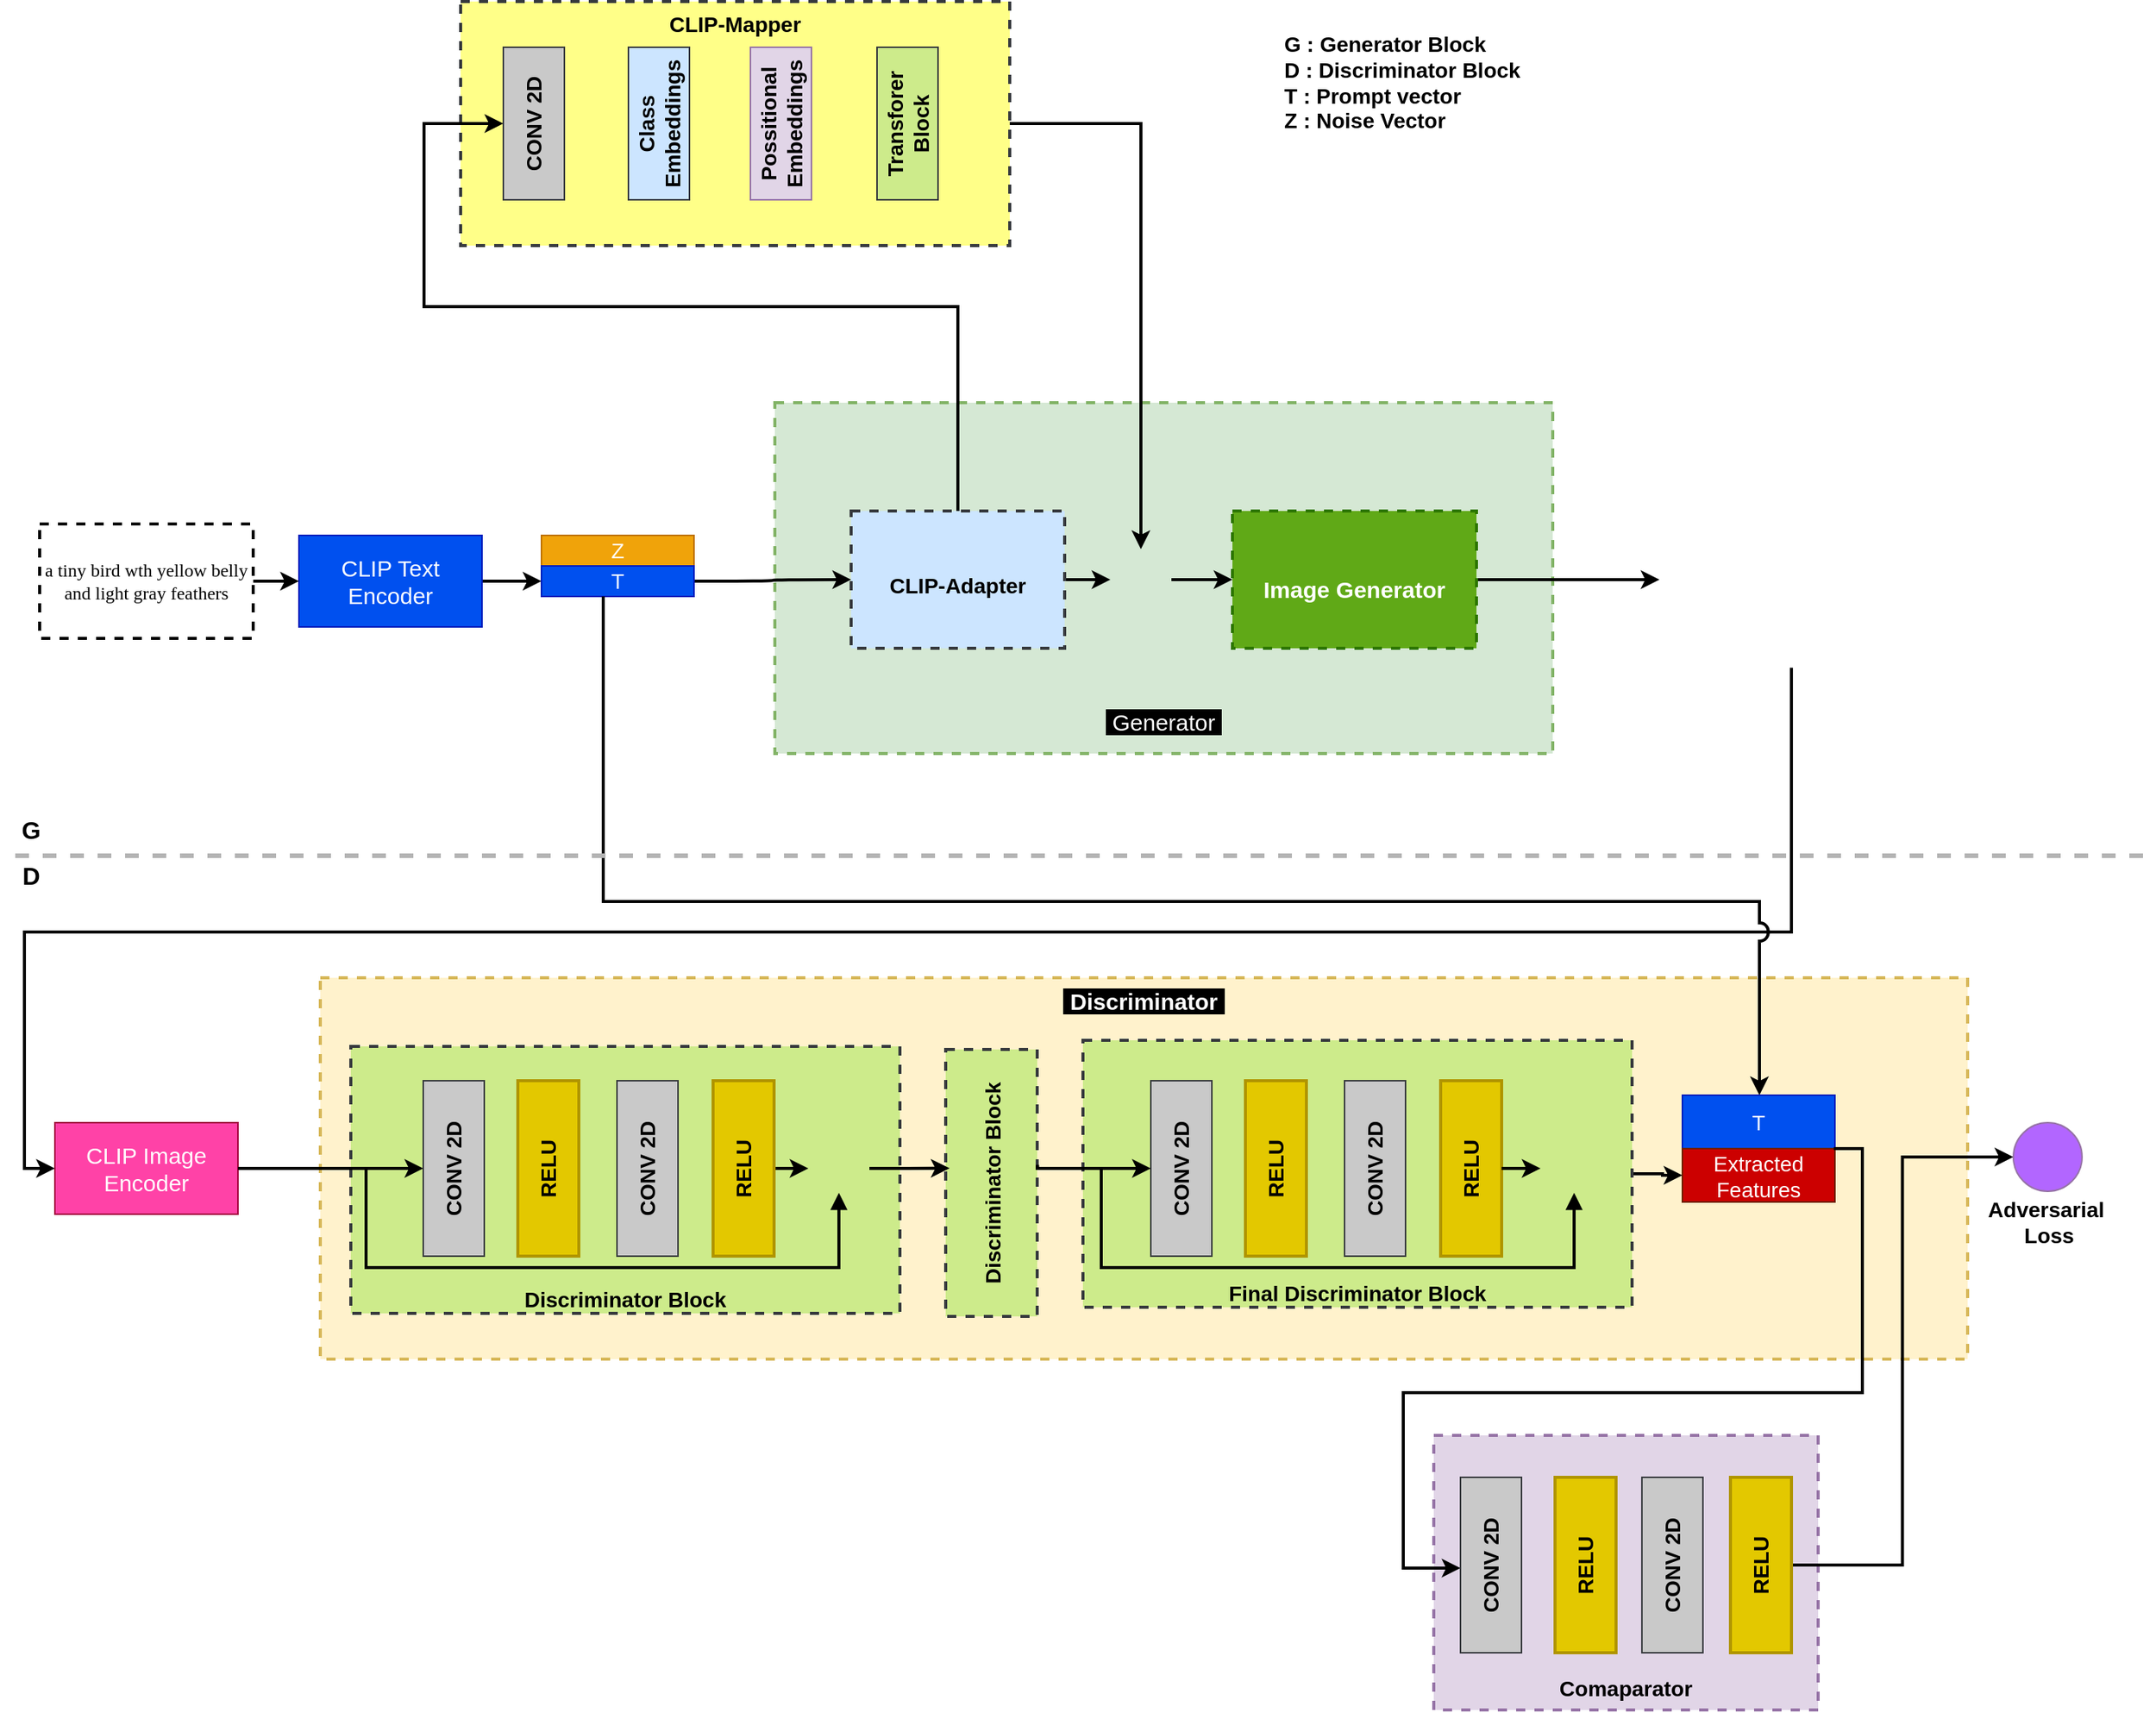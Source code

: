 <mxfile version="24.2.3" type="github">
  <diagram name="Page-1" id="lUMOGSvvNI-4q4CKnHqg">
    <mxGraphModel dx="1750" dy="870" grid="1" gridSize="10" guides="1" tooltips="1" connect="1" arrows="1" fold="1" page="1" pageScale="1" pageWidth="1500" pageHeight="1300" background="#FFFFFF" math="0" shadow="0">
      <root>
        <mxCell id="0" />
        <mxCell id="1" parent="0" />
        <mxCell id="EbBNntHS6jhSmtaPfabT-42" value="&lt;font color=&quot;#ffffff&quot; style=&quot;font-size: 15px;&quot;&gt;&lt;b style=&quot;background-color: rgb(0, 0, 0);&quot;&gt;&amp;nbsp;Discriminator&amp;nbsp;&lt;/b&gt;&lt;/font&gt;" style="html=1;align=center;verticalAlign=top;rounded=0;absoluteArcSize=1;arcSize=20;dashed=1;whiteSpace=wrap;fillColor=#fff2cc;strokeColor=#d6b656;strokeWidth=2;movable=0;resizable=0;rotatable=0;deletable=0;editable=0;locked=1;connectable=0;" parent="1" vertex="1">
          <mxGeometry x="240" y="720" width="1080" height="250" as="geometry" />
        </mxCell>
        <mxCell id="EbBNntHS6jhSmtaPfabT-1" value="&lt;div&gt;&lt;span style=&quot;background-color: rgb(0, 0, 0);&quot;&gt;&lt;br&gt;&lt;/span&gt;&lt;/div&gt;&lt;div&gt;&lt;span style=&quot;background-color: rgb(0, 0, 0);&quot;&gt;&lt;br&gt;&lt;/span&gt;&lt;/div&gt;&lt;div&gt;&lt;span style=&quot;background-color: rgb(0, 0, 0);&quot;&gt;&lt;br&gt;&lt;/span&gt;&lt;/div&gt;&lt;div&gt;&lt;span style=&quot;background-color: rgb(0, 0, 0);&quot;&gt;&lt;br&gt;&lt;/span&gt;&lt;/div&gt;&lt;div&gt;&lt;span style=&quot;background-color: rgb(0, 0, 0);&quot;&gt;&lt;br&gt;&lt;/span&gt;&lt;/div&gt;&lt;div&gt;&lt;span style=&quot;background-color: rgb(0, 0, 0);&quot;&gt;&lt;br&gt;&lt;/span&gt;&lt;/div&gt;&lt;div&gt;&lt;span style=&quot;background-color: rgb(0, 0, 0);&quot;&gt;&lt;br&gt;&lt;/span&gt;&lt;/div&gt;&lt;div&gt;&lt;span style=&quot;background-color: rgb(0, 0, 0);&quot;&gt;&lt;br&gt;&lt;/span&gt;&lt;/div&gt;&lt;div&gt;&lt;span style=&quot;background-color: rgb(0, 0, 0);&quot;&gt;&lt;br&gt;&lt;/span&gt;&lt;/div&gt;&lt;div&gt;&lt;span style=&quot;background-color: rgb(0, 0, 0);&quot;&gt;&lt;br&gt;&lt;/span&gt;&lt;/div&gt;&lt;div&gt;&lt;span style=&quot;background-color: rgb(0, 0, 0);&quot;&gt;&lt;br&gt;&lt;/span&gt;&lt;/div&gt;&lt;div&gt;&lt;span style=&quot;background-color: rgb(0, 0, 0);&quot;&gt;&lt;br&gt;&lt;/span&gt;&lt;/div&gt;&lt;div&gt;&lt;span style=&quot;background-color: rgb(0, 0, 0);&quot;&gt;&lt;br&gt;&lt;/span&gt;&lt;/div&gt;&lt;div&gt;&lt;span style=&quot;background-color: rgb(0, 0, 0);&quot;&gt;&lt;br&gt;&lt;/span&gt;&lt;/div&gt;&lt;div style=&quot;line-height: 30%;&quot;&gt;&lt;font color=&quot;#ffffff&quot; style=&quot;font-size: 15px; background-color: rgb(0, 0, 0);&quot;&gt;&amp;nbsp;Generator&amp;nbsp;&lt;/font&gt;&lt;/div&gt;" style="html=1;align=center;verticalAlign=top;rounded=0;absoluteArcSize=1;arcSize=10;dashed=1;whiteSpace=wrap;fillColor=#d5e8d4;strokeColor=#82b366;movable=1;resizable=1;rotatable=1;deletable=1;editable=1;locked=0;connectable=1;strokeWidth=2;" parent="1" vertex="1">
          <mxGeometry x="538" y="343" width="510" height="230" as="geometry" />
        </mxCell>
        <mxCell id="EbBNntHS6jhSmtaPfabT-41" style="edgeStyle=orthogonalEdgeStyle;rounded=0;orthogonalLoop=1;jettySize=auto;html=1;entryX=0;entryY=0.5;entryDx=0;entryDy=0;strokeWidth=2;movable=1;resizable=1;rotatable=1;deletable=1;editable=1;locked=0;connectable=1;" parent="1" source="EbBNntHS6jhSmtaPfabT-5" target="EbBNntHS6jhSmtaPfabT-40" edge="1">
          <mxGeometry relative="1" as="geometry">
            <Array as="points">
              <mxPoint x="1205" y="690" />
              <mxPoint x="46" y="690" />
              <mxPoint x="46" y="845" />
            </Array>
          </mxGeometry>
        </mxCell>
        <mxCell id="EbBNntHS6jhSmtaPfabT-5" value="" style="shape=image;verticalLabelPosition=bottom;labelBackgroundColor=default;verticalAlign=top;aspect=fixed;imageAspect=0;image=https://upload.wikimedia.org/wikipedia/commons/thumb/4/45/Eopsaltria_australis_-_Mogo_Campground.jpg/640px-Eopsaltria_australis_-_Mogo_Campground.jpg;movable=1;resizable=1;rotatable=1;deletable=1;editable=1;locked=0;connectable=1;rounded=0;" parent="1" vertex="1">
          <mxGeometry x="1118" y="401.31" width="172.92" height="115.38" as="geometry" />
        </mxCell>
        <mxCell id="EbBNntHS6jhSmtaPfabT-17" value="" style="edgeStyle=orthogonalEdgeStyle;rounded=0;orthogonalLoop=1;jettySize=auto;html=1;strokeWidth=2;" parent="1" source="EbBNntHS6jhSmtaPfabT-8" target="EbBNntHS6jhSmtaPfabT-13" edge="1">
          <mxGeometry relative="1" as="geometry" />
        </mxCell>
        <mxCell id="EbBNntHS6jhSmtaPfabT-8" value="&lt;font style=&quot;font-size: 15px;&quot; color=&quot;#ffffff&quot;&gt;CLIP Text Encoder&lt;/font&gt;" style="rounded=0;whiteSpace=wrap;html=1;fillColor=#0050ef;strokeColor=#001DBC;movable=0;resizable=0;rotatable=0;deletable=0;editable=0;locked=1;connectable=0;fontColor=#ffffff;" parent="1" vertex="1">
          <mxGeometry x="226" y="430" width="120" height="60" as="geometry" />
        </mxCell>
        <mxCell id="EbBNntHS6jhSmtaPfabT-11" value="&lt;p style=&quot;line-height: 120%;&quot;&gt;&lt;font style=&quot;font-size: 14px;&quot; color=&quot;#ffffff&quot;&gt;Z&lt;/font&gt;&lt;/p&gt;" style="html=1;dashed=0;whiteSpace=wrap;fillColor=#f0a30a;fontColor=#000000;strokeColor=#BD7000;movable=1;resizable=1;rotatable=1;deletable=1;editable=1;locked=0;connectable=1;rounded=0;" parent="1" vertex="1">
          <mxGeometry x="385" y="430" width="100" height="20" as="geometry" />
        </mxCell>
        <mxCell id="EbBNntHS6jhSmtaPfabT-19" value="" style="edgeStyle=orthogonalEdgeStyle;rounded=0;orthogonalLoop=1;jettySize=auto;html=1;jumpSize=15;curved=1;strokeWidth=2;" parent="1" source="EbBNntHS6jhSmtaPfabT-13" target="EbBNntHS6jhSmtaPfabT-18" edge="1">
          <mxGeometry relative="1" as="geometry" />
        </mxCell>
        <mxCell id="EbBNntHS6jhSmtaPfabT-13" value="&lt;font style=&quot;font-size: 14px;&quot;&gt;T&lt;/font&gt;" style="html=1;dashed=0;whiteSpace=wrap;fillColor=#0050ef;fontColor=#ffffff;strokeColor=#001DBC;movable=1;resizable=1;rotatable=1;deletable=1;editable=1;locked=0;connectable=1;rounded=0;" parent="1" vertex="1">
          <mxGeometry x="385" y="450" width="100" height="20" as="geometry" />
        </mxCell>
        <mxCell id="VmX1CCBsuHoQ8iaOTjce-1" style="edgeStyle=orthogonalEdgeStyle;rounded=0;orthogonalLoop=1;jettySize=auto;html=1;strokeWidth=2;strokeColor=#000000;jumpStyle=arc;jumpSize=10;" parent="1" edge="1">
          <mxGeometry relative="1" as="geometry">
            <mxPoint x="425.5" y="470" as="sourcePoint" />
            <mxPoint x="1183.5" y="797" as="targetPoint" />
            <Array as="points">
              <mxPoint x="425.5" y="670" />
              <mxPoint x="1183.5" y="670" />
            </Array>
          </mxGeometry>
        </mxCell>
        <mxCell id="EbBNntHS6jhSmtaPfabT-16" value="" style="edgeStyle=orthogonalEdgeStyle;rounded=0;orthogonalLoop=1;jettySize=auto;html=1;curved=0;strokeWidth=2;" parent="1" source="EbBNntHS6jhSmtaPfabT-14" target="EbBNntHS6jhSmtaPfabT-8" edge="1">
          <mxGeometry relative="1" as="geometry" />
        </mxCell>
        <mxCell id="EbBNntHS6jhSmtaPfabT-14" value="&lt;font face=&quot;Verdana&quot; style=&quot;font-size: 12px;&quot;&gt;a tiny bird wth yellow belly and light gray feathers&lt;/font&gt;" style="fontStyle=0;dashed=1;html=1;whiteSpace=wrap;strokeColor=default;strokeWidth=2;movable=0;resizable=0;rotatable=0;deletable=0;editable=0;locked=1;connectable=0;rounded=0;" parent="1" vertex="1">
          <mxGeometry x="56" y="422.5" width="140" height="75" as="geometry" />
        </mxCell>
        <mxCell id="EbBNntHS6jhSmtaPfabT-32" value="" style="edgeStyle=orthogonalEdgeStyle;rounded=0;orthogonalLoop=1;jettySize=auto;html=1;strokeWidth=2;" parent="1" source="EbBNntHS6jhSmtaPfabT-18" target="EbBNntHS6jhSmtaPfabT-29" edge="1">
          <mxGeometry relative="1" as="geometry" />
        </mxCell>
        <mxCell id="EbBNntHS6jhSmtaPfabT-18" value="&lt;div style=&quot;font-size: 14px;&quot;&gt;&lt;font style=&quot;font-size: 14px;&quot;&gt;&lt;b&gt;&lt;br&gt;&lt;/b&gt;&lt;/font&gt;&lt;/div&gt;&lt;div style=&quot;font-size: 14px;&quot;&gt;&lt;font style=&quot;font-size: 14px;&quot;&gt;&lt;b&gt;&lt;br&gt;&lt;/b&gt;&lt;/font&gt;&lt;/div&gt;&lt;div style=&quot;font-size: 14px;&quot;&gt;&lt;font style=&quot;font-size: 14px;&quot;&gt;&lt;b&gt;CLIP-Adapter&lt;/b&gt;&lt;/font&gt;&lt;/div&gt;" style="html=1;align=center;verticalAlign=top;rounded=0;absoluteArcSize=1;arcSize=10;dashed=1;whiteSpace=wrap;fillColor=#cce5ff;strokeColor=#36393d;strokeWidth=2;movable=0;resizable=0;rotatable=0;deletable=0;editable=0;locked=1;connectable=0;" parent="1" vertex="1">
          <mxGeometry x="588" y="414" width="140" height="90" as="geometry" />
        </mxCell>
        <mxCell id="EbBNntHS6jhSmtaPfabT-31" style="edgeStyle=orthogonalEdgeStyle;rounded=0;orthogonalLoop=1;jettySize=auto;html=1;entryX=0.5;entryY=0;entryDx=0;entryDy=0;strokeWidth=2;" parent="1" source="EbBNntHS6jhSmtaPfabT-20" target="EbBNntHS6jhSmtaPfabT-29" edge="1">
          <mxGeometry relative="1" as="geometry" />
        </mxCell>
        <mxCell id="EbBNntHS6jhSmtaPfabT-20" value="&lt;font style=&quot;font-size: 14px;&quot;&gt;&lt;b&gt;CLIP-Mapper&lt;/b&gt;&lt;/font&gt;" style="html=1;align=center;verticalAlign=top;rounded=0;absoluteArcSize=1;arcSize=10;dashed=1;whiteSpace=wrap;fillColor=#ffff88;strokeColor=#36393d;strokeWidth=2;movable=0;resizable=0;rotatable=0;deletable=0;editable=0;locked=1;connectable=0;" parent="1" vertex="1">
          <mxGeometry x="332" y="80" width="360" height="160" as="geometry" />
        </mxCell>
        <mxCell id="EbBNntHS6jhSmtaPfabT-26" style="edgeStyle=orthogonalEdgeStyle;rounded=0;orthogonalLoop=1;jettySize=auto;html=1;entryX=0.5;entryY=0;entryDx=0;entryDy=0;strokeWidth=2;" parent="1" source="EbBNntHS6jhSmtaPfabT-18" target="EbBNntHS6jhSmtaPfabT-21" edge="1">
          <mxGeometry relative="1" as="geometry">
            <Array as="points">
              <mxPoint x="658" y="280" />
              <mxPoint x="308" y="280" />
              <mxPoint x="308" y="160" />
            </Array>
          </mxGeometry>
        </mxCell>
        <mxCell id="EbBNntHS6jhSmtaPfabT-21" value="&lt;h4 style=&quot;&quot;&gt;&lt;font face=&quot;Helvetica&quot; style=&quot;font-size: 14px;&quot;&gt;CONV 2D&lt;/font&gt;&lt;/h4&gt;" style="rounded=0;arcSize=10;whiteSpace=wrap;html=1;align=center;rotation=-90;fillColor=#C9C9C9;strokeColor=#36393d;" parent="1" vertex="1">
          <mxGeometry x="330" y="140" width="100" height="40" as="geometry" />
        </mxCell>
        <mxCell id="EbBNntHS6jhSmtaPfabT-22" value="&lt;h4 style=&quot;&quot;&gt;&lt;span style=&quot;font-size: 14px;&quot;&gt;Class Embeddings&lt;/span&gt;&lt;/h4&gt;" style="rounded=0;arcSize=10;whiteSpace=wrap;html=1;align=center;rotation=-90;fillColor=#cce5ff;strokeColor=#36393d;" parent="1" vertex="1">
          <mxGeometry x="412" y="140" width="100" height="40" as="geometry" />
        </mxCell>
        <mxCell id="EbBNntHS6jhSmtaPfabT-23" value="&lt;h4 style=&quot;&quot;&gt;&lt;span style=&quot;font-size: 14px;&quot;&gt;Possitional Embeddings&lt;/span&gt;&lt;/h4&gt;" style="rounded=0;arcSize=10;whiteSpace=wrap;html=1;align=center;rotation=-90;fillColor=#e1d5e7;strokeColor=#9673a6;" parent="1" vertex="1">
          <mxGeometry x="492" y="140" width="100" height="40" as="geometry" />
        </mxCell>
        <mxCell id="EbBNntHS6jhSmtaPfabT-24" value="&lt;h4 style=&quot;&quot;&gt;&lt;span style=&quot;font-size: 14px;&quot;&gt;Transforer Block&lt;/span&gt;&lt;/h4&gt;" style="rounded=0;arcSize=10;whiteSpace=wrap;html=1;align=center;rotation=-90;fillColor=#cdeb8b;strokeColor=#36393d;" parent="1" vertex="1">
          <mxGeometry x="575" y="140" width="100" height="40" as="geometry" />
        </mxCell>
        <mxCell id="EbBNntHS6jhSmtaPfabT-36" style="edgeStyle=orthogonalEdgeStyle;rounded=0;orthogonalLoop=1;jettySize=auto;html=1;entryX=0;entryY=0.5;entryDx=0;entryDy=0;strokeWidth=2;" parent="1" source="EbBNntHS6jhSmtaPfabT-27" target="EbBNntHS6jhSmtaPfabT-5" edge="1">
          <mxGeometry relative="1" as="geometry" />
        </mxCell>
        <mxCell id="EbBNntHS6jhSmtaPfabT-27" value="&lt;div style=&quot;font-size: 15px;&quot;&gt;&lt;br&gt;&lt;/div&gt;&lt;div style=&quot;font-size: 15px;&quot;&gt;&lt;br&gt;&lt;/div&gt;&lt;div style=&quot;font-size: 15px;&quot;&gt;&lt;font style=&quot;font-size: 15px;&quot;&gt;&lt;b style=&quot;&quot;&gt;Image Generator&lt;/b&gt;&lt;/font&gt;&lt;/div&gt;" style="html=1;align=center;verticalAlign=top;rounded=0;absoluteArcSize=1;arcSize=10;dashed=1;whiteSpace=wrap;fillColor=#60a917;strokeColor=#2D7600;fontColor=#ffffff;strokeWidth=2;movable=0;resizable=0;rotatable=0;deletable=0;editable=0;locked=1;connectable=0;" parent="1" vertex="1">
          <mxGeometry x="838" y="414" width="160" height="90" as="geometry" />
        </mxCell>
        <mxCell id="EbBNntHS6jhSmtaPfabT-33" value="" style="edgeStyle=orthogonalEdgeStyle;rounded=0;orthogonalLoop=1;jettySize=auto;html=1;strokeWidth=2;" parent="1" source="EbBNntHS6jhSmtaPfabT-29" target="EbBNntHS6jhSmtaPfabT-27" edge="1">
          <mxGeometry relative="1" as="geometry" />
        </mxCell>
        <mxCell id="EbBNntHS6jhSmtaPfabT-29" value="" style="shape=image;html=1;verticalAlign=top;verticalLabelPosition=bottom;labelBackgroundColor=#ffffff;imageAspect=0;aspect=fixed;image=https://cdn4.iconfinder.com/data/icons/evil-icons-user-interface/64/plus-128.png;fontSize=14;fontColor=#FF3333;imageBackground=none;rounded=0;" parent="1" vertex="1">
          <mxGeometry x="758" y="439" width="40" height="40" as="geometry" />
        </mxCell>
        <mxCell id="EbBNntHS6jhSmtaPfabT-37" value="" style="endArrow=none;dashed=1;html=1;rounded=0;strokeWidth=3;strokeColor=#B3B3B3;movable=1;resizable=1;rotatable=1;deletable=1;editable=1;locked=0;connectable=1;" parent="1" edge="1">
          <mxGeometry width="50" height="50" relative="1" as="geometry">
            <mxPoint x="40" y="640" as="sourcePoint" />
            <mxPoint x="1440" y="640" as="targetPoint" />
          </mxGeometry>
        </mxCell>
        <mxCell id="EbBNntHS6jhSmtaPfabT-38" value="&lt;font style=&quot;font-size: 16px;&quot;&gt;&lt;b&gt;G&lt;/b&gt;&lt;/font&gt;" style="text;html=1;align=center;verticalAlign=middle;resizable=0;points=[];autosize=1;strokeColor=none;fillColor=none;rounded=0;" parent="1" vertex="1">
          <mxGeometry x="30" y="608" width="40" height="30" as="geometry" />
        </mxCell>
        <mxCell id="EbBNntHS6jhSmtaPfabT-39" value="&lt;font size=&quot;1&quot; style=&quot;&quot;&gt;&lt;b style=&quot;font-size: 16px;&quot;&gt;D&lt;/b&gt;&lt;/font&gt;" style="text;html=1;align=center;verticalAlign=middle;resizable=0;points=[];autosize=1;strokeColor=none;fillColor=none;rounded=0;" parent="1" vertex="1">
          <mxGeometry x="30" y="638" width="40" height="30" as="geometry" />
        </mxCell>
        <mxCell id="EbBNntHS6jhSmtaPfabT-40" value="&lt;font style=&quot;font-size: 15px;&quot; color=&quot;#ffffff&quot;&gt;CLIP Image Encoder&lt;/font&gt;" style="rounded=0;whiteSpace=wrap;html=1;fillColor=#ff42a7;strokeColor=#A50040;movable=1;resizable=1;rotatable=1;deletable=1;editable=1;locked=0;connectable=1;fontColor=#ffffff;" parent="1" vertex="1">
          <mxGeometry x="66" y="815" width="120" height="60" as="geometry" />
        </mxCell>
        <mxCell id="EbBNntHS6jhSmtaPfabT-43" value="&lt;div style=&quot;font-size: 14px;&quot;&gt;&lt;span style=&quot;font-weight: 700; text-wrap: nowrap;&quot;&gt;&lt;font style=&quot;font-size: 14px;&quot;&gt;&lt;br&gt;&lt;/font&gt;&lt;/span&gt;&lt;/div&gt;&lt;div style=&quot;font-size: 14px;&quot;&gt;&lt;span style=&quot;font-weight: 700; text-wrap: nowrap;&quot;&gt;&lt;font style=&quot;font-size: 14px;&quot;&gt;&lt;br&gt;&lt;/font&gt;&lt;/span&gt;&lt;/div&gt;&lt;span style=&quot;font-weight: 700; text-wrap: nowrap; font-size: 14px;&quot;&gt;&lt;font style=&quot;font-size: 14px;&quot;&gt;&lt;div style=&quot;&quot;&gt;&lt;span style=&quot;font-weight: 700; text-wrap: nowrap;&quot;&gt;&lt;br&gt;&lt;/span&gt;&lt;/div&gt;&lt;div style=&quot;&quot;&gt;&lt;span style=&quot;font-weight: 700; text-wrap: nowrap;&quot;&gt;&lt;br&gt;&lt;/span&gt;&lt;/div&gt;&lt;div style=&quot;&quot;&gt;&lt;span style=&quot;font-weight: 700; text-wrap: nowrap;&quot;&gt;&lt;br&gt;&lt;/span&gt;&lt;/div&gt;&lt;div style=&quot;&quot;&gt;&lt;span style=&quot;font-weight: 700; text-wrap: nowrap;&quot;&gt;&lt;br&gt;&lt;/span&gt;&lt;/div&gt;&lt;div style=&quot;&quot;&gt;&lt;span style=&quot;font-weight: 700; text-wrap: nowrap;&quot;&gt;&lt;br&gt;&lt;/span&gt;&lt;/div&gt;&lt;div style=&quot;&quot;&gt;&lt;span style=&quot;font-weight: 700; text-wrap: nowrap;&quot;&gt;&lt;br&gt;&lt;/span&gt;&lt;/div&gt;&lt;div style=&quot;&quot;&gt;&lt;span style=&quot;font-weight: 700; text-wrap: nowrap;&quot;&gt;&lt;br&gt;&lt;/span&gt;&lt;/div&gt;Discriminator Block&lt;/font&gt;&lt;/span&gt;" style="html=1;align=center;verticalAlign=top;rounded=0;absoluteArcSize=1;arcSize=20;dashed=1;whiteSpace=wrap;fillColor=#cdeb8b;strokeColor=#36393d;strokeWidth=2;" parent="1" vertex="1">
          <mxGeometry x="260" y="765" width="360" height="175" as="geometry" />
        </mxCell>
        <mxCell id="VmX1CCBsuHoQ8iaOTjce-3" style="edgeStyle=orthogonalEdgeStyle;rounded=0;orthogonalLoop=1;jettySize=auto;html=1;strokeWidth=2;" parent="1" source="EbBNntHS6jhSmtaPfabT-40" target="EbBNntHS6jhSmtaPfabT-45" edge="1">
          <mxGeometry relative="1" as="geometry">
            <Array as="points">
              <mxPoint x="280" y="845" />
              <mxPoint x="280" y="845" />
            </Array>
          </mxGeometry>
        </mxCell>
        <mxCell id="EbBNntHS6jhSmtaPfabT-45" value="&lt;h4 style=&quot;&quot;&gt;&lt;font face=&quot;Helvetica&quot; style=&quot;font-size: 14px;&quot;&gt;CONV 2D&lt;/font&gt;&lt;/h4&gt;" style="rounded=0;arcSize=10;whiteSpace=wrap;html=1;align=center;rotation=-90;fillColor=#C9C9C9;strokeColor=#36393d;" parent="1" vertex="1">
          <mxGeometry x="270" y="825" width="115" height="40" as="geometry" />
        </mxCell>
        <mxCell id="EbBNntHS6jhSmtaPfabT-47" value="&lt;h4 style=&quot;&quot;&gt;&lt;font face=&quot;Helvetica&quot; style=&quot;font-size: 14px;&quot;&gt;CONV 2D&lt;/font&gt;&lt;/h4&gt;" style="rounded=0;arcSize=10;whiteSpace=wrap;html=1;align=center;rotation=-90;fillColor=#C9C9C9;strokeColor=#36393d;" parent="1" vertex="1">
          <mxGeometry x="397" y="825" width="115" height="40" as="geometry" />
        </mxCell>
        <mxCell id="EbBNntHS6jhSmtaPfabT-48" value="&lt;h4 style=&quot;&quot;&gt;&lt;span style=&quot;font-size: 14px;&quot;&gt;RELU&lt;/span&gt;&lt;/h4&gt;" style="rounded=0;arcSize=10;whiteSpace=wrap;html=1;align=center;rotation=-90;fillColor=#e3c800;strokeColor=#B09500;fontColor=#000000;strokeWidth=2;" parent="1" vertex="1">
          <mxGeometry x="332" y="825" width="115" height="40" as="geometry" />
        </mxCell>
        <mxCell id="VmX1CCBsuHoQ8iaOTjce-4" style="edgeStyle=orthogonalEdgeStyle;rounded=0;orthogonalLoop=1;jettySize=auto;html=1;exitX=0.5;exitY=1;exitDx=0;exitDy=0;strokeWidth=2;" parent="1" source="EbBNntHS6jhSmtaPfabT-49" target="EbBNntHS6jhSmtaPfabT-50" edge="1">
          <mxGeometry relative="1" as="geometry" />
        </mxCell>
        <mxCell id="EbBNntHS6jhSmtaPfabT-49" value="&lt;h4 style=&quot;&quot;&gt;&lt;span style=&quot;font-size: 14px;&quot;&gt;RELU&lt;/span&gt;&lt;/h4&gt;" style="rounded=0;arcSize=10;whiteSpace=wrap;html=1;align=center;rotation=-90;fillColor=#e3c800;strokeColor=#B09500;fontColor=#000000;strokeWidth=2;" parent="1" vertex="1">
          <mxGeometry x="460" y="825" width="115" height="40" as="geometry" />
        </mxCell>
        <mxCell id="VmX1CCBsuHoQ8iaOTjce-9" style="edgeStyle=elbowEdgeStyle;rounded=0;orthogonalLoop=1;jettySize=auto;html=1;strokeColor=default;elbow=vertical;strokeWidth=2;endArrow=block;endFill=1;entryX=0.5;entryY=1;entryDx=0;entryDy=0;" parent="1" edge="1">
          <mxGeometry relative="1" as="geometry">
            <mxPoint x="580" y="861.0" as="targetPoint" />
            <mxPoint x="270" y="846" as="sourcePoint" />
            <Array as="points">
              <mxPoint x="420" y="910" />
            </Array>
          </mxGeometry>
        </mxCell>
        <mxCell id="EbBNntHS6jhSmtaPfabT-50" value="" style="shape=image;html=1;verticalAlign=top;verticalLabelPosition=bottom;labelBackgroundColor=#ffffff;imageAspect=0;aspect=fixed;image=https://cdn4.iconfinder.com/data/icons/evil-icons-user-interface/64/plus-128.png;fontSize=14;fontColor=#FF3333;imageBackground=none;rounded=0;" parent="1" vertex="1">
          <mxGeometry x="560" y="825" width="40" height="40" as="geometry" />
        </mxCell>
        <mxCell id="EbBNntHS6jhSmtaPfabT-51" value="" style="html=1;align=center;verticalAlign=top;rounded=0;absoluteArcSize=1;arcSize=20;dashed=1;whiteSpace=wrap;fillColor=#cdeb8b;strokeColor=#36393d;strokeWidth=2;" parent="1" vertex="1">
          <mxGeometry x="650" y="767" width="60" height="175" as="geometry" />
        </mxCell>
        <mxCell id="VmX1CCBsuHoQ8iaOTjce-20" style="edgeStyle=orthogonalEdgeStyle;rounded=0;orthogonalLoop=1;jettySize=auto;html=1;entryX=0;entryY=0.5;entryDx=0;entryDy=0;strokeWidth=2;" parent="1" source="EbBNntHS6jhSmtaPfabT-52" target="EbBNntHS6jhSmtaPfabT-59" edge="1">
          <mxGeometry relative="1" as="geometry" />
        </mxCell>
        <mxCell id="EbBNntHS6jhSmtaPfabT-52" value="&lt;div style=&quot;font-size: 14px;&quot;&gt;&lt;span style=&quot;font-weight: 700; text-wrap: nowrap;&quot;&gt;&lt;font style=&quot;font-size: 14px;&quot;&gt;&lt;br&gt;&lt;/font&gt;&lt;/span&gt;&lt;/div&gt;&lt;div style=&quot;font-size: 14px;&quot;&gt;&lt;span style=&quot;font-weight: 700; text-wrap: nowrap;&quot;&gt;&lt;font style=&quot;font-size: 14px;&quot;&gt;&lt;br&gt;&lt;/font&gt;&lt;/span&gt;&lt;/div&gt;&lt;span style=&quot;font-weight: 700; text-wrap: nowrap; font-size: 14px;&quot;&gt;&lt;font style=&quot;font-size: 14px;&quot;&gt;&lt;div style=&quot;&quot;&gt;&lt;span style=&quot;font-weight: 700; text-wrap: nowrap;&quot;&gt;&lt;br&gt;&lt;/span&gt;&lt;/div&gt;&lt;div style=&quot;&quot;&gt;&lt;span style=&quot;font-weight: 700; text-wrap: nowrap;&quot;&gt;&lt;br&gt;&lt;/span&gt;&lt;/div&gt;&lt;div style=&quot;&quot;&gt;&lt;span style=&quot;font-weight: 700; text-wrap: nowrap;&quot;&gt;&lt;br&gt;&lt;/span&gt;&lt;/div&gt;&lt;div style=&quot;&quot;&gt;&lt;span style=&quot;font-weight: 700; text-wrap: nowrap;&quot;&gt;&lt;br&gt;&lt;/span&gt;&lt;/div&gt;&lt;div style=&quot;&quot;&gt;&lt;span style=&quot;font-weight: 700; text-wrap: nowrap;&quot;&gt;&lt;br&gt;&lt;/span&gt;&lt;/div&gt;&lt;div style=&quot;&quot;&gt;&lt;span style=&quot;font-weight: 700; text-wrap: nowrap;&quot;&gt;&lt;br&gt;&lt;/span&gt;&lt;/div&gt;&lt;div style=&quot;&quot;&gt;&lt;span style=&quot;font-weight: 700; text-wrap: nowrap;&quot;&gt;&lt;br&gt;&lt;/span&gt;&lt;/div&gt;Final Discriminator Block&lt;/font&gt;&lt;/span&gt;" style="html=1;align=center;verticalAlign=top;rounded=0;absoluteArcSize=1;arcSize=20;dashed=1;whiteSpace=wrap;fillColor=#cdeb8b;strokeColor=#36393d;strokeWidth=2;" parent="1" vertex="1">
          <mxGeometry x="740" y="761" width="360" height="175" as="geometry" />
        </mxCell>
        <mxCell id="EbBNntHS6jhSmtaPfabT-53" value="&lt;h4 style=&quot;&quot;&gt;&lt;font face=&quot;Helvetica&quot; style=&quot;font-size: 14px;&quot;&gt;CONV 2D&lt;/font&gt;&lt;/h4&gt;" style="rounded=0;arcSize=10;whiteSpace=wrap;html=1;align=center;rotation=-90;fillColor=#C9C9C9;strokeColor=#36393d;" parent="1" vertex="1">
          <mxGeometry x="747" y="825" width="115" height="40" as="geometry" />
        </mxCell>
        <mxCell id="EbBNntHS6jhSmtaPfabT-54" value="&lt;h4 style=&quot;&quot;&gt;&lt;font face=&quot;Helvetica&quot; style=&quot;font-size: 14px;&quot;&gt;CONV 2D&lt;/font&gt;&lt;/h4&gt;" style="rounded=0;arcSize=10;whiteSpace=wrap;html=1;align=center;rotation=-90;fillColor=#C9C9C9;strokeColor=#36393d;" parent="1" vertex="1">
          <mxGeometry x="874" y="825" width="115" height="40" as="geometry" />
        </mxCell>
        <mxCell id="EbBNntHS6jhSmtaPfabT-55" value="&lt;h4 style=&quot;&quot;&gt;&lt;span style=&quot;font-size: 14px;&quot;&gt;RELU&lt;/span&gt;&lt;/h4&gt;" style="rounded=0;arcSize=10;whiteSpace=wrap;html=1;align=center;rotation=-90;fillColor=#e3c800;strokeColor=#B09500;fontColor=#000000;strokeWidth=2;" parent="1" vertex="1">
          <mxGeometry x="809" y="825" width="115" height="40" as="geometry" />
        </mxCell>
        <mxCell id="EbBNntHS6jhSmtaPfabT-56" value="&lt;h4 style=&quot;&quot;&gt;&lt;span style=&quot;font-size: 14px;&quot;&gt;RELU&lt;/span&gt;&lt;/h4&gt;" style="rounded=0;arcSize=10;whiteSpace=wrap;html=1;align=center;rotation=-90;fillColor=#e3c800;strokeColor=#B09500;fontColor=#000000;strokeWidth=2;" parent="1" vertex="1">
          <mxGeometry x="937" y="825" width="115" height="40" as="geometry" />
        </mxCell>
        <mxCell id="VmX1CCBsuHoQ8iaOTjce-16" style="edgeStyle=orthogonalEdgeStyle;rounded=0;orthogonalLoop=1;jettySize=auto;html=1;strokeWidth=2;" parent="1" source="EbBNntHS6jhSmtaPfabT-56" target="EbBNntHS6jhSmtaPfabT-57" edge="1">
          <mxGeometry relative="1" as="geometry" />
        </mxCell>
        <mxCell id="EbBNntHS6jhSmtaPfabT-57" value="" style="shape=image;html=1;verticalAlign=top;verticalLabelPosition=bottom;labelBackgroundColor=#ffffff;imageAspect=0;aspect=fixed;image=https://cdn4.iconfinder.com/data/icons/evil-icons-user-interface/64/plus-128.png;fontSize=14;fontColor=#FF3333;imageBackground=none;rounded=0;" parent="1" vertex="1">
          <mxGeometry x="1040" y="825" width="40" height="40" as="geometry" />
        </mxCell>
        <mxCell id="EbBNntHS6jhSmtaPfabT-58" value="&lt;p style=&quot;line-height: 120%;&quot;&gt;&lt;span style=&quot;font-size: 14px;&quot;&gt;T&lt;/span&gt;&lt;/p&gt;" style="html=1;dashed=0;whiteSpace=wrap;fillColor=#0050ef;fontColor=#ffffff;strokeColor=#001DBC;movable=1;resizable=1;rotatable=1;deletable=1;editable=1;locked=0;connectable=1;rounded=0;" parent="1" vertex="1">
          <mxGeometry x="1133" y="797" width="100" height="35" as="geometry" />
        </mxCell>
        <mxCell id="EbBNntHS6jhSmtaPfabT-59" value="&lt;span style=&quot;font-size: 14px;&quot;&gt;Extracted Features&lt;/span&gt;" style="html=1;dashed=0;whiteSpace=wrap;fillColor=#CC0000;fontColor=#ffffff;strokeColor=#6D1F00;movable=1;resizable=1;rotatable=1;deletable=1;editable=1;locked=0;connectable=1;rounded=0;" parent="1" vertex="1">
          <mxGeometry x="1133" y="832" width="100" height="35" as="geometry" />
        </mxCell>
        <mxCell id="EbBNntHS6jhSmtaPfabT-60" value="&lt;div style=&quot;font-size: 14px;&quot;&gt;&lt;b style=&quot;&quot;&gt;&lt;font style=&quot;font-size: 14px;&quot;&gt;&lt;br&gt;&lt;/font&gt;&lt;/b&gt;&lt;/div&gt;&lt;div style=&quot;font-size: 14px;&quot;&gt;&lt;b&gt;&lt;font style=&quot;font-size: 14px;&quot;&gt;&lt;br&gt;&lt;/font&gt;&lt;/b&gt;&lt;/div&gt;&lt;div style=&quot;font-size: 14px;&quot;&gt;&lt;b&gt;&lt;font style=&quot;font-size: 14px;&quot;&gt;&lt;br&gt;&lt;/font&gt;&lt;/b&gt;&lt;/div&gt;&lt;div style=&quot;font-size: 14px;&quot;&gt;&lt;b&gt;&lt;font style=&quot;font-size: 14px;&quot;&gt;&lt;br&gt;&lt;/font&gt;&lt;/b&gt;&lt;/div&gt;&lt;div style=&quot;font-size: 14px;&quot;&gt;&lt;b&gt;&lt;font style=&quot;font-size: 14px;&quot;&gt;&lt;br&gt;&lt;/font&gt;&lt;/b&gt;&lt;/div&gt;&lt;div style=&quot;font-size: 14px;&quot;&gt;&lt;b&gt;&lt;font style=&quot;font-size: 14px;&quot;&gt;&lt;br&gt;&lt;/font&gt;&lt;/b&gt;&lt;/div&gt;&lt;div style=&quot;font-size: 14px;&quot;&gt;&lt;b&gt;&lt;font style=&quot;font-size: 14px;&quot;&gt;&lt;br&gt;&lt;/font&gt;&lt;/b&gt;&lt;/div&gt;&lt;div style=&quot;font-size: 14px;&quot;&gt;&lt;b&gt;&lt;font style=&quot;font-size: 14px;&quot;&gt;&lt;br&gt;&lt;/font&gt;&lt;/b&gt;&lt;/div&gt;&lt;div style=&quot;font-size: 14px;&quot;&gt;&lt;br&gt;&lt;/div&gt;&lt;div style=&quot;font-size: 14px;&quot;&gt;&lt;b style=&quot;&quot;&gt;&lt;font style=&quot;font-size: 14px;&quot;&gt;Comaparator&lt;/font&gt;&lt;/b&gt;&lt;/div&gt;" style="html=1;align=center;verticalAlign=top;rounded=0;absoluteArcSize=1;arcSize=20;dashed=1;whiteSpace=wrap;fillColor=#e1d5e7;strokeColor=#9673a6;strokeWidth=2;" parent="1" vertex="1">
          <mxGeometry x="970" y="1020" width="252" height="180" as="geometry" />
        </mxCell>
        <mxCell id="VmX1CCBsuHoQ8iaOTjce-23" style="edgeStyle=orthogonalEdgeStyle;rounded=0;orthogonalLoop=1;jettySize=auto;html=1;exitX=1.003;exitY=1.03;exitDx=0;exitDy=0;entryX=0.5;entryY=0;entryDx=0;entryDy=0;strokeWidth=2;exitPerimeter=0;" parent="1" source="EbBNntHS6jhSmtaPfabT-58" edge="1">
          <mxGeometry relative="1" as="geometry">
            <mxPoint x="987.5" y="1107" as="targetPoint" />
            <mxPoint x="1233" y="834" as="sourcePoint" />
            <Array as="points">
              <mxPoint x="1233" y="832" />
              <mxPoint x="1251" y="832" />
              <mxPoint x="1251" y="992" />
              <mxPoint x="950" y="992" />
              <mxPoint x="950" y="1107" />
            </Array>
          </mxGeometry>
        </mxCell>
        <mxCell id="EbBNntHS6jhSmtaPfabT-61" value="&lt;h4 style=&quot;&quot;&gt;&lt;font face=&quot;Helvetica&quot; style=&quot;font-size: 14px;&quot;&gt;CONV 2D&lt;/font&gt;&lt;/h4&gt;" style="rounded=0;arcSize=10;whiteSpace=wrap;html=1;align=center;rotation=-90;fillColor=#C9C9C9;strokeColor=#36393d;" parent="1" vertex="1">
          <mxGeometry x="950" y="1085" width="115" height="40" as="geometry" />
        </mxCell>
        <mxCell id="EbBNntHS6jhSmtaPfabT-62" value="&lt;h4 style=&quot;&quot;&gt;&lt;span style=&quot;font-size: 14px;&quot;&gt;RELU&lt;/span&gt;&lt;/h4&gt;" style="rounded=0;arcSize=10;whiteSpace=wrap;html=1;align=center;rotation=-90;fillColor=#e3c800;strokeColor=#B09500;fontColor=#000000;strokeWidth=2;" parent="1" vertex="1">
          <mxGeometry x="1012" y="1085" width="115" height="40" as="geometry" />
        </mxCell>
        <mxCell id="EbBNntHS6jhSmtaPfabT-63" value="&lt;h4 style=&quot;&quot;&gt;&lt;font face=&quot;Helvetica&quot; style=&quot;font-size: 14px;&quot;&gt;CONV 2D&lt;/font&gt;&lt;/h4&gt;" style="rounded=0;arcSize=10;whiteSpace=wrap;html=1;align=center;rotation=-90;fillColor=#C9C9C9;strokeColor=#36393d;" parent="1" vertex="1">
          <mxGeometry x="1068.96" y="1085" width="115" height="40" as="geometry" />
        </mxCell>
        <mxCell id="VmX1CCBsuHoQ8iaOTjce-21" style="edgeStyle=orthogonalEdgeStyle;rounded=0;orthogonalLoop=1;jettySize=auto;html=1;exitX=0.5;exitY=1;exitDx=0;exitDy=0;entryX=0;entryY=0.5;entryDx=0;entryDy=0;strokeWidth=2;" parent="1" source="EbBNntHS6jhSmtaPfabT-64" target="VmX1CCBsuHoQ8iaOTjce-2" edge="1">
          <mxGeometry relative="1" as="geometry" />
        </mxCell>
        <mxCell id="EbBNntHS6jhSmtaPfabT-64" value="&lt;h4 style=&quot;&quot;&gt;&lt;span style=&quot;font-size: 14px;&quot;&gt;RELU&lt;/span&gt;&lt;/h4&gt;" style="rounded=0;arcSize=10;whiteSpace=wrap;html=1;align=center;rotation=-90;fillColor=#e3c800;strokeColor=#B09500;fontColor=#000000;strokeWidth=2;" parent="1" vertex="1">
          <mxGeometry x="1127" y="1085" width="115" height="40" as="geometry" />
        </mxCell>
        <mxCell id="VmX1CCBsuHoQ8iaOTjce-13" style="edgeStyle=orthogonalEdgeStyle;rounded=0;orthogonalLoop=1;jettySize=auto;html=1;jumpSize=7;strokeWidth=2;exitX=1.021;exitY=0.438;exitDx=0;exitDy=0;exitPerimeter=0;" parent="1" source="EbBNntHS6jhSmtaPfabT-51" target="EbBNntHS6jhSmtaPfabT-53" edge="1">
          <mxGeometry relative="1" as="geometry">
            <mxPoint x="720" y="845" as="sourcePoint" />
            <Array as="points">
              <mxPoint x="710" y="844" />
              <mxPoint x="710" y="845" />
            </Array>
          </mxGeometry>
        </mxCell>
        <mxCell id="EbBNntHS6jhSmtaPfabT-65" value="&lt;font style=&quot;font-size: 14px;&quot;&gt;Discriminator Block&lt;/font&gt;" style="text;strokeColor=none;fillColor=none;html=1;fontSize=24;fontStyle=1;verticalAlign=middle;align=center;rotation=-90;rounded=0;" parent="1" vertex="1">
          <mxGeometry x="628" y="835" width="100" height="40" as="geometry" />
        </mxCell>
        <mxCell id="VmX1CCBsuHoQ8iaOTjce-2" value="" style="ellipse;whiteSpace=wrap;html=1;aspect=fixed;fillColor=#B266FF;strokeColor=#9673a6;rounded=0;" parent="1" vertex="1">
          <mxGeometry x="1350" y="815" width="45" height="45" as="geometry" />
        </mxCell>
        <mxCell id="VmX1CCBsuHoQ8iaOTjce-5" style="edgeStyle=orthogonalEdgeStyle;rounded=0;orthogonalLoop=1;jettySize=auto;html=1;exitX=1;exitY=0.5;exitDx=0;exitDy=0;entryX=0.043;entryY=0.445;entryDx=0;entryDy=0;entryPerimeter=0;strokeWidth=2;" parent="1" source="EbBNntHS6jhSmtaPfabT-50" target="EbBNntHS6jhSmtaPfabT-51" edge="1">
          <mxGeometry relative="1" as="geometry" />
        </mxCell>
        <mxCell id="VmX1CCBsuHoQ8iaOTjce-19" style="edgeStyle=elbowEdgeStyle;rounded=0;orthogonalLoop=1;jettySize=auto;html=1;strokeColor=default;elbow=vertical;strokeWidth=2;endArrow=block;endFill=1;entryX=0.5;entryY=1;entryDx=0;entryDy=0;" parent="1" edge="1">
          <mxGeometry relative="1" as="geometry">
            <mxPoint x="1062" y="861" as="targetPoint" />
            <mxPoint x="752" y="846" as="sourcePoint" />
            <Array as="points">
              <mxPoint x="890" y="910" />
            </Array>
          </mxGeometry>
        </mxCell>
        <mxCell id="W_k6zMptxIQwRls6IL_g-1" value="&lt;font style=&quot;font-size: 14px;&quot;&gt;&lt;b&gt;G : Generator Block&lt;/b&gt;&lt;/font&gt;&lt;div style=&quot;font-size: 14px;&quot;&gt;&lt;font style=&quot;font-size: 14px;&quot;&gt;&lt;b&gt;D : Discriminator Block&lt;/b&gt;&lt;/font&gt;&lt;/div&gt;&lt;div style=&quot;font-size: 14px;&quot;&gt;&lt;font style=&quot;font-size: 14px;&quot;&gt;&lt;b&gt;T : Prompt vector&lt;/b&gt;&lt;/font&gt;&lt;/div&gt;&lt;div style=&quot;font-size: 14px;&quot;&gt;&lt;font style=&quot;font-size: 14px;&quot;&gt;&lt;b&gt;Z : Noise Vector&lt;/b&gt;&lt;/font&gt;&lt;/div&gt;" style="text;html=1;align=left;verticalAlign=middle;resizable=0;points=[];autosize=1;strokeColor=none;fillColor=none;strokeWidth=3;" vertex="1" parent="1">
          <mxGeometry x="870" y="93" width="180" height="80" as="geometry" />
        </mxCell>
        <mxCell id="W_k6zMptxIQwRls6IL_g-2" value="&lt;font style=&quot;font-size: 14px;&quot;&gt;&lt;b&gt;Adversarial&amp;nbsp;&lt;/b&gt;&lt;/font&gt;&lt;div&gt;&lt;font style=&quot;font-size: 14px;&quot;&gt;&lt;b&gt;Loss&lt;/b&gt;&lt;/font&gt;&lt;/div&gt;" style="text;html=1;align=center;verticalAlign=middle;resizable=0;points=[];autosize=1;strokeColor=none;fillColor=none;" vertex="1" parent="1">
          <mxGeometry x="1322.5" y="855" width="100" height="50" as="geometry" />
        </mxCell>
      </root>
    </mxGraphModel>
  </diagram>
</mxfile>
